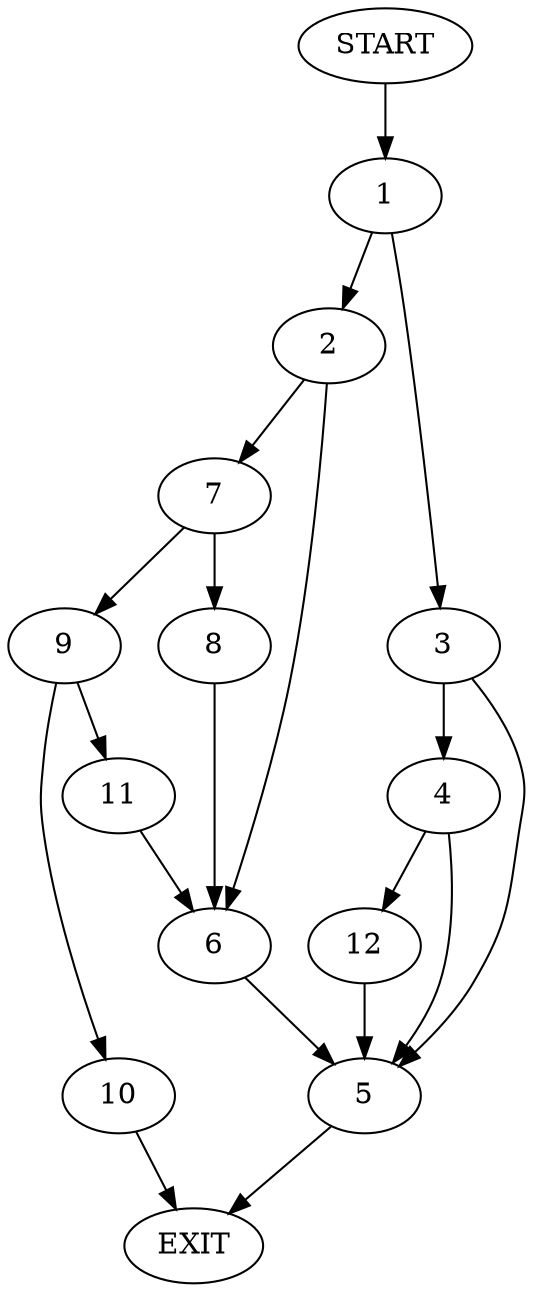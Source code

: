 digraph {
0 [label="START"]
13 [label="EXIT"]
0 -> 1
1 -> 2
1 -> 3
3 -> 4
3 -> 5
2 -> 6
2 -> 7
6 -> 5
7 -> 8
7 -> 9
8 -> 6
9 -> 10
9 -> 11
11 -> 6
10 -> 13
5 -> 13
4 -> 12
4 -> 5
12 -> 5
}
